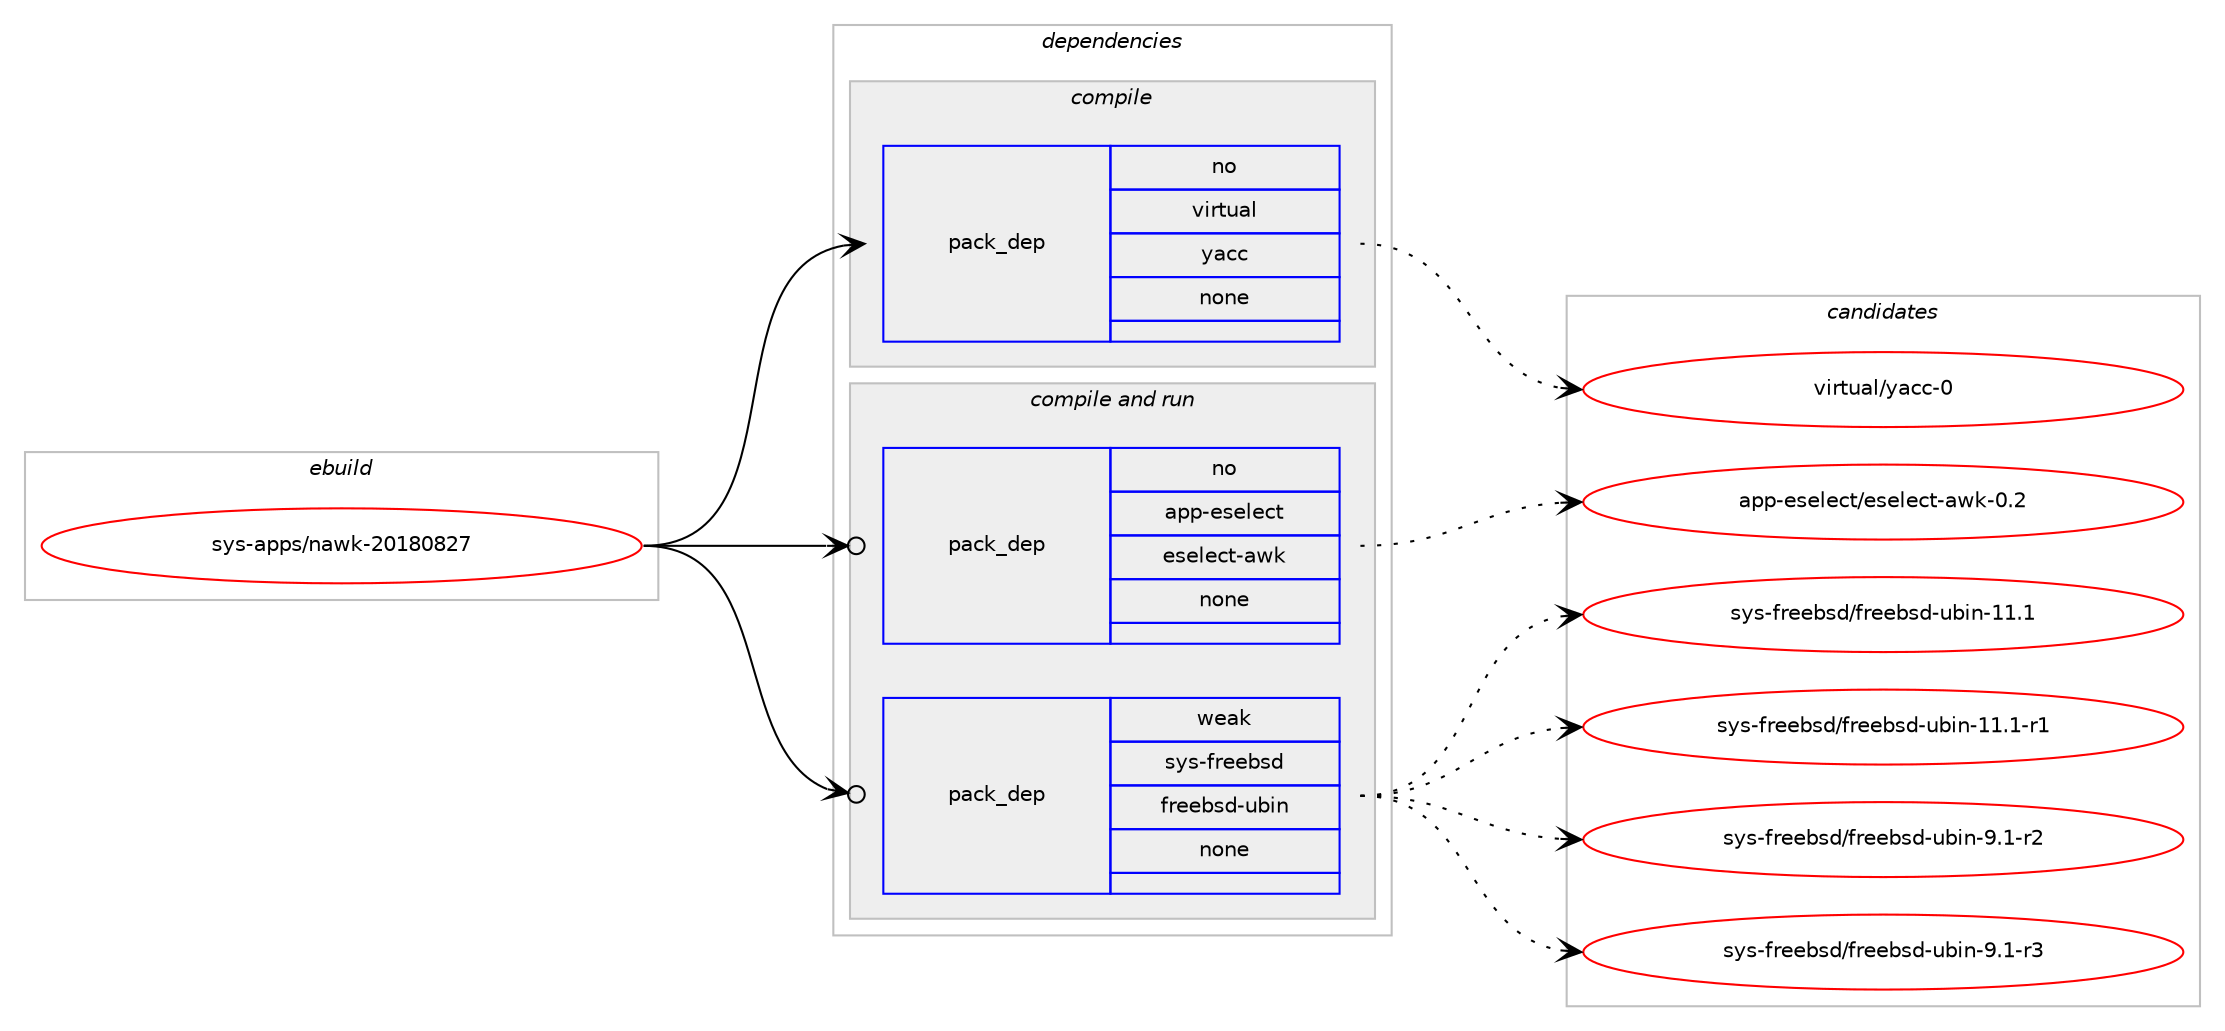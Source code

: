 digraph prolog {

# *************
# Graph options
# *************

newrank=true;
concentrate=true;
compound=true;
graph [rankdir=LR,fontname=Helvetica,fontsize=10,ranksep=1.5];#, ranksep=2.5, nodesep=0.2];
edge  [arrowhead=vee];
node  [fontname=Helvetica,fontsize=10];

# **********
# The ebuild
# **********

subgraph cluster_leftcol {
color=gray;
rank=same;
label=<<i>ebuild</i>>;
id [label="sys-apps/nawk-20180827", color=red, width=4, href="../sys-apps/nawk-20180827.svg"];
}

# ****************
# The dependencies
# ****************

subgraph cluster_midcol {
color=gray;
label=<<i>dependencies</i>>;
subgraph cluster_compile {
fillcolor="#eeeeee";
style=filled;
label=<<i>compile</i>>;
subgraph pack3438 {
dependency3900 [label=<<TABLE BORDER="0" CELLBORDER="1" CELLSPACING="0" CELLPADDING="4" WIDTH="220"><TR><TD ROWSPAN="6" CELLPADDING="30">pack_dep</TD></TR><TR><TD WIDTH="110">no</TD></TR><TR><TD>virtual</TD></TR><TR><TD>yacc</TD></TR><TR><TD>none</TD></TR><TR><TD></TD></TR></TABLE>>, shape=none, color=blue];
}
id:e -> dependency3900:w [weight=20,style="solid",arrowhead="vee"];
}
subgraph cluster_compileandrun {
fillcolor="#eeeeee";
style=filled;
label=<<i>compile and run</i>>;
subgraph pack3439 {
dependency3901 [label=<<TABLE BORDER="0" CELLBORDER="1" CELLSPACING="0" CELLPADDING="4" WIDTH="220"><TR><TD ROWSPAN="6" CELLPADDING="30">pack_dep</TD></TR><TR><TD WIDTH="110">no</TD></TR><TR><TD>app-eselect</TD></TR><TR><TD>eselect-awk</TD></TR><TR><TD>none</TD></TR><TR><TD></TD></TR></TABLE>>, shape=none, color=blue];
}
id:e -> dependency3901:w [weight=20,style="solid",arrowhead="odotvee"];
subgraph pack3440 {
dependency3902 [label=<<TABLE BORDER="0" CELLBORDER="1" CELLSPACING="0" CELLPADDING="4" WIDTH="220"><TR><TD ROWSPAN="6" CELLPADDING="30">pack_dep</TD></TR><TR><TD WIDTH="110">weak</TD></TR><TR><TD>sys-freebsd</TD></TR><TR><TD>freebsd-ubin</TD></TR><TR><TD>none</TD></TR><TR><TD></TD></TR></TABLE>>, shape=none, color=blue];
}
id:e -> dependency3902:w [weight=20,style="solid",arrowhead="odotvee"];
}
subgraph cluster_run {
fillcolor="#eeeeee";
style=filled;
label=<<i>run</i>>;
}
}

# **************
# The candidates
# **************

subgraph cluster_choices {
rank=same;
color=gray;
label=<<i>candidates</i>>;

subgraph choice3438 {
color=black;
nodesep=1;
choice11810511411611797108471219799994548 [label="virtual/yacc-0", color=red, width=4,href="../virtual/yacc-0.svg"];
dependency3900:e -> choice11810511411611797108471219799994548:w [style=dotted,weight="100"];
}
subgraph choice3439 {
color=black;
nodesep=1;
choice9711211245101115101108101991164710111510110810199116459711910745484650 [label="app-eselect/eselect-awk-0.2", color=red, width=4,href="../app-eselect/eselect-awk-0.2.svg"];
dependency3901:e -> choice9711211245101115101108101991164710111510110810199116459711910745484650:w [style=dotted,weight="100"];
}
subgraph choice3440 {
color=black;
nodesep=1;
choice1151211154510211410110198115100471021141011019811510045117981051104549494649 [label="sys-freebsd/freebsd-ubin-11.1", color=red, width=4,href="../sys-freebsd/freebsd-ubin-11.1.svg"];
choice11512111545102114101101981151004710211410110198115100451179810511045494946494511449 [label="sys-freebsd/freebsd-ubin-11.1-r1", color=red, width=4,href="../sys-freebsd/freebsd-ubin-11.1-r1.svg"];
choice115121115451021141011019811510047102114101101981151004511798105110455746494511450 [label="sys-freebsd/freebsd-ubin-9.1-r2", color=red, width=4,href="../sys-freebsd/freebsd-ubin-9.1-r2.svg"];
choice115121115451021141011019811510047102114101101981151004511798105110455746494511451 [label="sys-freebsd/freebsd-ubin-9.1-r3", color=red, width=4,href="../sys-freebsd/freebsd-ubin-9.1-r3.svg"];
dependency3902:e -> choice1151211154510211410110198115100471021141011019811510045117981051104549494649:w [style=dotted,weight="100"];
dependency3902:e -> choice11512111545102114101101981151004710211410110198115100451179810511045494946494511449:w [style=dotted,weight="100"];
dependency3902:e -> choice115121115451021141011019811510047102114101101981151004511798105110455746494511450:w [style=dotted,weight="100"];
dependency3902:e -> choice115121115451021141011019811510047102114101101981151004511798105110455746494511451:w [style=dotted,weight="100"];
}
}

}
